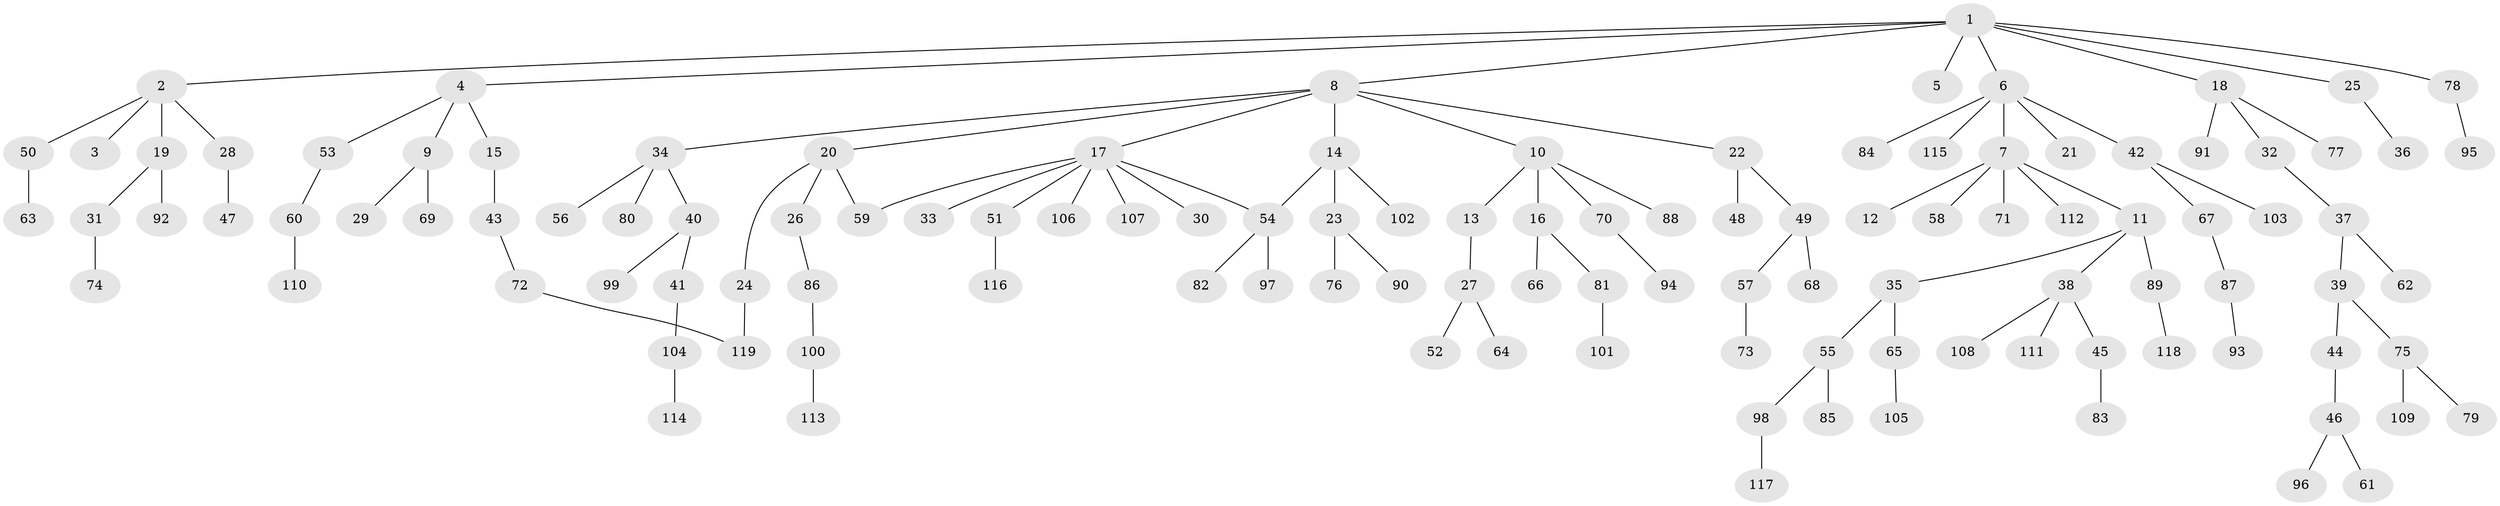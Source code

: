 // coarse degree distribution, {1: 0.5783132530120482, 11: 0.012048192771084338, 2: 0.2891566265060241, 5: 0.03614457831325301, 3: 0.04819277108433735, 21: 0.012048192771084338, 4: 0.012048192771084338, 7: 0.012048192771084338}
// Generated by graph-tools (version 1.1) at 2025/44/03/04/25 21:44:41]
// undirected, 119 vertices, 121 edges
graph export_dot {
graph [start="1"]
  node [color=gray90,style=filled];
  1;
  2;
  3;
  4;
  5;
  6;
  7;
  8;
  9;
  10;
  11;
  12;
  13;
  14;
  15;
  16;
  17;
  18;
  19;
  20;
  21;
  22;
  23;
  24;
  25;
  26;
  27;
  28;
  29;
  30;
  31;
  32;
  33;
  34;
  35;
  36;
  37;
  38;
  39;
  40;
  41;
  42;
  43;
  44;
  45;
  46;
  47;
  48;
  49;
  50;
  51;
  52;
  53;
  54;
  55;
  56;
  57;
  58;
  59;
  60;
  61;
  62;
  63;
  64;
  65;
  66;
  67;
  68;
  69;
  70;
  71;
  72;
  73;
  74;
  75;
  76;
  77;
  78;
  79;
  80;
  81;
  82;
  83;
  84;
  85;
  86;
  87;
  88;
  89;
  90;
  91;
  92;
  93;
  94;
  95;
  96;
  97;
  98;
  99;
  100;
  101;
  102;
  103;
  104;
  105;
  106;
  107;
  108;
  109;
  110;
  111;
  112;
  113;
  114;
  115;
  116;
  117;
  118;
  119;
  1 -- 2;
  1 -- 4;
  1 -- 5;
  1 -- 6;
  1 -- 8;
  1 -- 18;
  1 -- 25;
  1 -- 78;
  2 -- 3;
  2 -- 19;
  2 -- 28;
  2 -- 50;
  4 -- 9;
  4 -- 15;
  4 -- 53;
  6 -- 7;
  6 -- 21;
  6 -- 42;
  6 -- 84;
  6 -- 115;
  7 -- 11;
  7 -- 12;
  7 -- 58;
  7 -- 71;
  7 -- 112;
  8 -- 10;
  8 -- 14;
  8 -- 17;
  8 -- 20;
  8 -- 22;
  8 -- 34;
  9 -- 29;
  9 -- 69;
  10 -- 13;
  10 -- 16;
  10 -- 70;
  10 -- 88;
  11 -- 35;
  11 -- 38;
  11 -- 89;
  13 -- 27;
  14 -- 23;
  14 -- 102;
  14 -- 54;
  15 -- 43;
  16 -- 66;
  16 -- 81;
  17 -- 30;
  17 -- 33;
  17 -- 51;
  17 -- 54;
  17 -- 59;
  17 -- 106;
  17 -- 107;
  18 -- 32;
  18 -- 77;
  18 -- 91;
  19 -- 31;
  19 -- 92;
  20 -- 24;
  20 -- 26;
  20 -- 59;
  22 -- 48;
  22 -- 49;
  23 -- 76;
  23 -- 90;
  24 -- 119;
  25 -- 36;
  26 -- 86;
  27 -- 52;
  27 -- 64;
  28 -- 47;
  31 -- 74;
  32 -- 37;
  34 -- 40;
  34 -- 56;
  34 -- 80;
  35 -- 55;
  35 -- 65;
  37 -- 39;
  37 -- 62;
  38 -- 45;
  38 -- 108;
  38 -- 111;
  39 -- 44;
  39 -- 75;
  40 -- 41;
  40 -- 99;
  41 -- 104;
  42 -- 67;
  42 -- 103;
  43 -- 72;
  44 -- 46;
  45 -- 83;
  46 -- 61;
  46 -- 96;
  49 -- 57;
  49 -- 68;
  50 -- 63;
  51 -- 116;
  53 -- 60;
  54 -- 82;
  54 -- 97;
  55 -- 85;
  55 -- 98;
  57 -- 73;
  60 -- 110;
  65 -- 105;
  67 -- 87;
  70 -- 94;
  72 -- 119;
  75 -- 79;
  75 -- 109;
  78 -- 95;
  81 -- 101;
  86 -- 100;
  87 -- 93;
  89 -- 118;
  98 -- 117;
  100 -- 113;
  104 -- 114;
}

